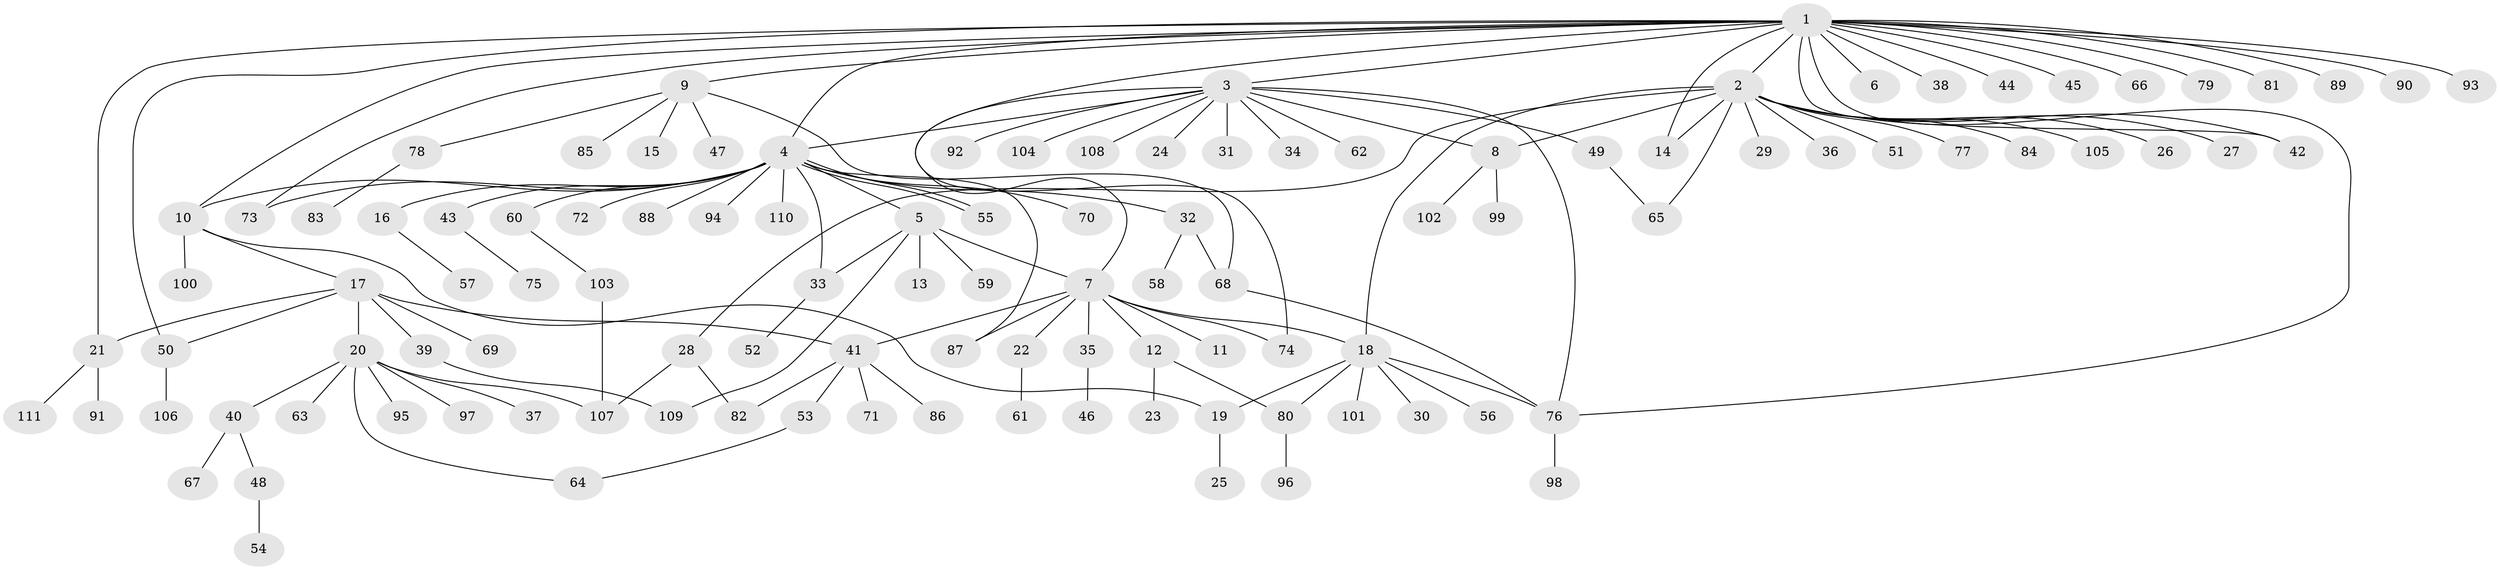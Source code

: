 // Generated by graph-tools (version 1.1) at 2025/46/03/09/25 04:46:46]
// undirected, 111 vertices, 137 edges
graph export_dot {
graph [start="1"]
  node [color=gray90,style=filled];
  1;
  2;
  3;
  4;
  5;
  6;
  7;
  8;
  9;
  10;
  11;
  12;
  13;
  14;
  15;
  16;
  17;
  18;
  19;
  20;
  21;
  22;
  23;
  24;
  25;
  26;
  27;
  28;
  29;
  30;
  31;
  32;
  33;
  34;
  35;
  36;
  37;
  38;
  39;
  40;
  41;
  42;
  43;
  44;
  45;
  46;
  47;
  48;
  49;
  50;
  51;
  52;
  53;
  54;
  55;
  56;
  57;
  58;
  59;
  60;
  61;
  62;
  63;
  64;
  65;
  66;
  67;
  68;
  69;
  70;
  71;
  72;
  73;
  74;
  75;
  76;
  77;
  78;
  79;
  80;
  81;
  82;
  83;
  84;
  85;
  86;
  87;
  88;
  89;
  90;
  91;
  92;
  93;
  94;
  95;
  96;
  97;
  98;
  99;
  100;
  101;
  102;
  103;
  104;
  105;
  106;
  107;
  108;
  109;
  110;
  111;
  1 -- 2;
  1 -- 3;
  1 -- 4;
  1 -- 6;
  1 -- 9;
  1 -- 10;
  1 -- 14;
  1 -- 21;
  1 -- 38;
  1 -- 42;
  1 -- 44;
  1 -- 45;
  1 -- 50;
  1 -- 66;
  1 -- 73;
  1 -- 74;
  1 -- 76;
  1 -- 79;
  1 -- 81;
  1 -- 89;
  1 -- 90;
  1 -- 93;
  2 -- 8;
  2 -- 14;
  2 -- 18;
  2 -- 26;
  2 -- 27;
  2 -- 28;
  2 -- 29;
  2 -- 36;
  2 -- 42;
  2 -- 51;
  2 -- 65;
  2 -- 77;
  2 -- 84;
  2 -- 105;
  3 -- 4;
  3 -- 7;
  3 -- 8;
  3 -- 24;
  3 -- 31;
  3 -- 34;
  3 -- 49;
  3 -- 62;
  3 -- 76;
  3 -- 92;
  3 -- 104;
  3 -- 108;
  4 -- 5;
  4 -- 10;
  4 -- 16;
  4 -- 32;
  4 -- 33;
  4 -- 43;
  4 -- 55;
  4 -- 55;
  4 -- 60;
  4 -- 70;
  4 -- 72;
  4 -- 73;
  4 -- 87;
  4 -- 88;
  4 -- 94;
  4 -- 110;
  5 -- 7;
  5 -- 13;
  5 -- 33;
  5 -- 59;
  5 -- 109;
  7 -- 11;
  7 -- 12;
  7 -- 18;
  7 -- 22;
  7 -- 35;
  7 -- 41;
  7 -- 74;
  7 -- 87;
  8 -- 99;
  8 -- 102;
  9 -- 15;
  9 -- 47;
  9 -- 68;
  9 -- 78;
  9 -- 85;
  10 -- 17;
  10 -- 19;
  10 -- 100;
  12 -- 23;
  12 -- 80;
  16 -- 57;
  17 -- 20;
  17 -- 21;
  17 -- 39;
  17 -- 41;
  17 -- 50;
  17 -- 69;
  18 -- 19;
  18 -- 30;
  18 -- 56;
  18 -- 76;
  18 -- 80;
  18 -- 101;
  19 -- 25;
  20 -- 37;
  20 -- 40;
  20 -- 63;
  20 -- 64;
  20 -- 95;
  20 -- 97;
  20 -- 107;
  21 -- 91;
  21 -- 111;
  22 -- 61;
  28 -- 82;
  28 -- 107;
  32 -- 58;
  32 -- 68;
  33 -- 52;
  35 -- 46;
  39 -- 109;
  40 -- 48;
  40 -- 67;
  41 -- 53;
  41 -- 71;
  41 -- 82;
  41 -- 86;
  43 -- 75;
  48 -- 54;
  49 -- 65;
  50 -- 106;
  53 -- 64;
  60 -- 103;
  68 -- 76;
  76 -- 98;
  78 -- 83;
  80 -- 96;
  103 -- 107;
}
